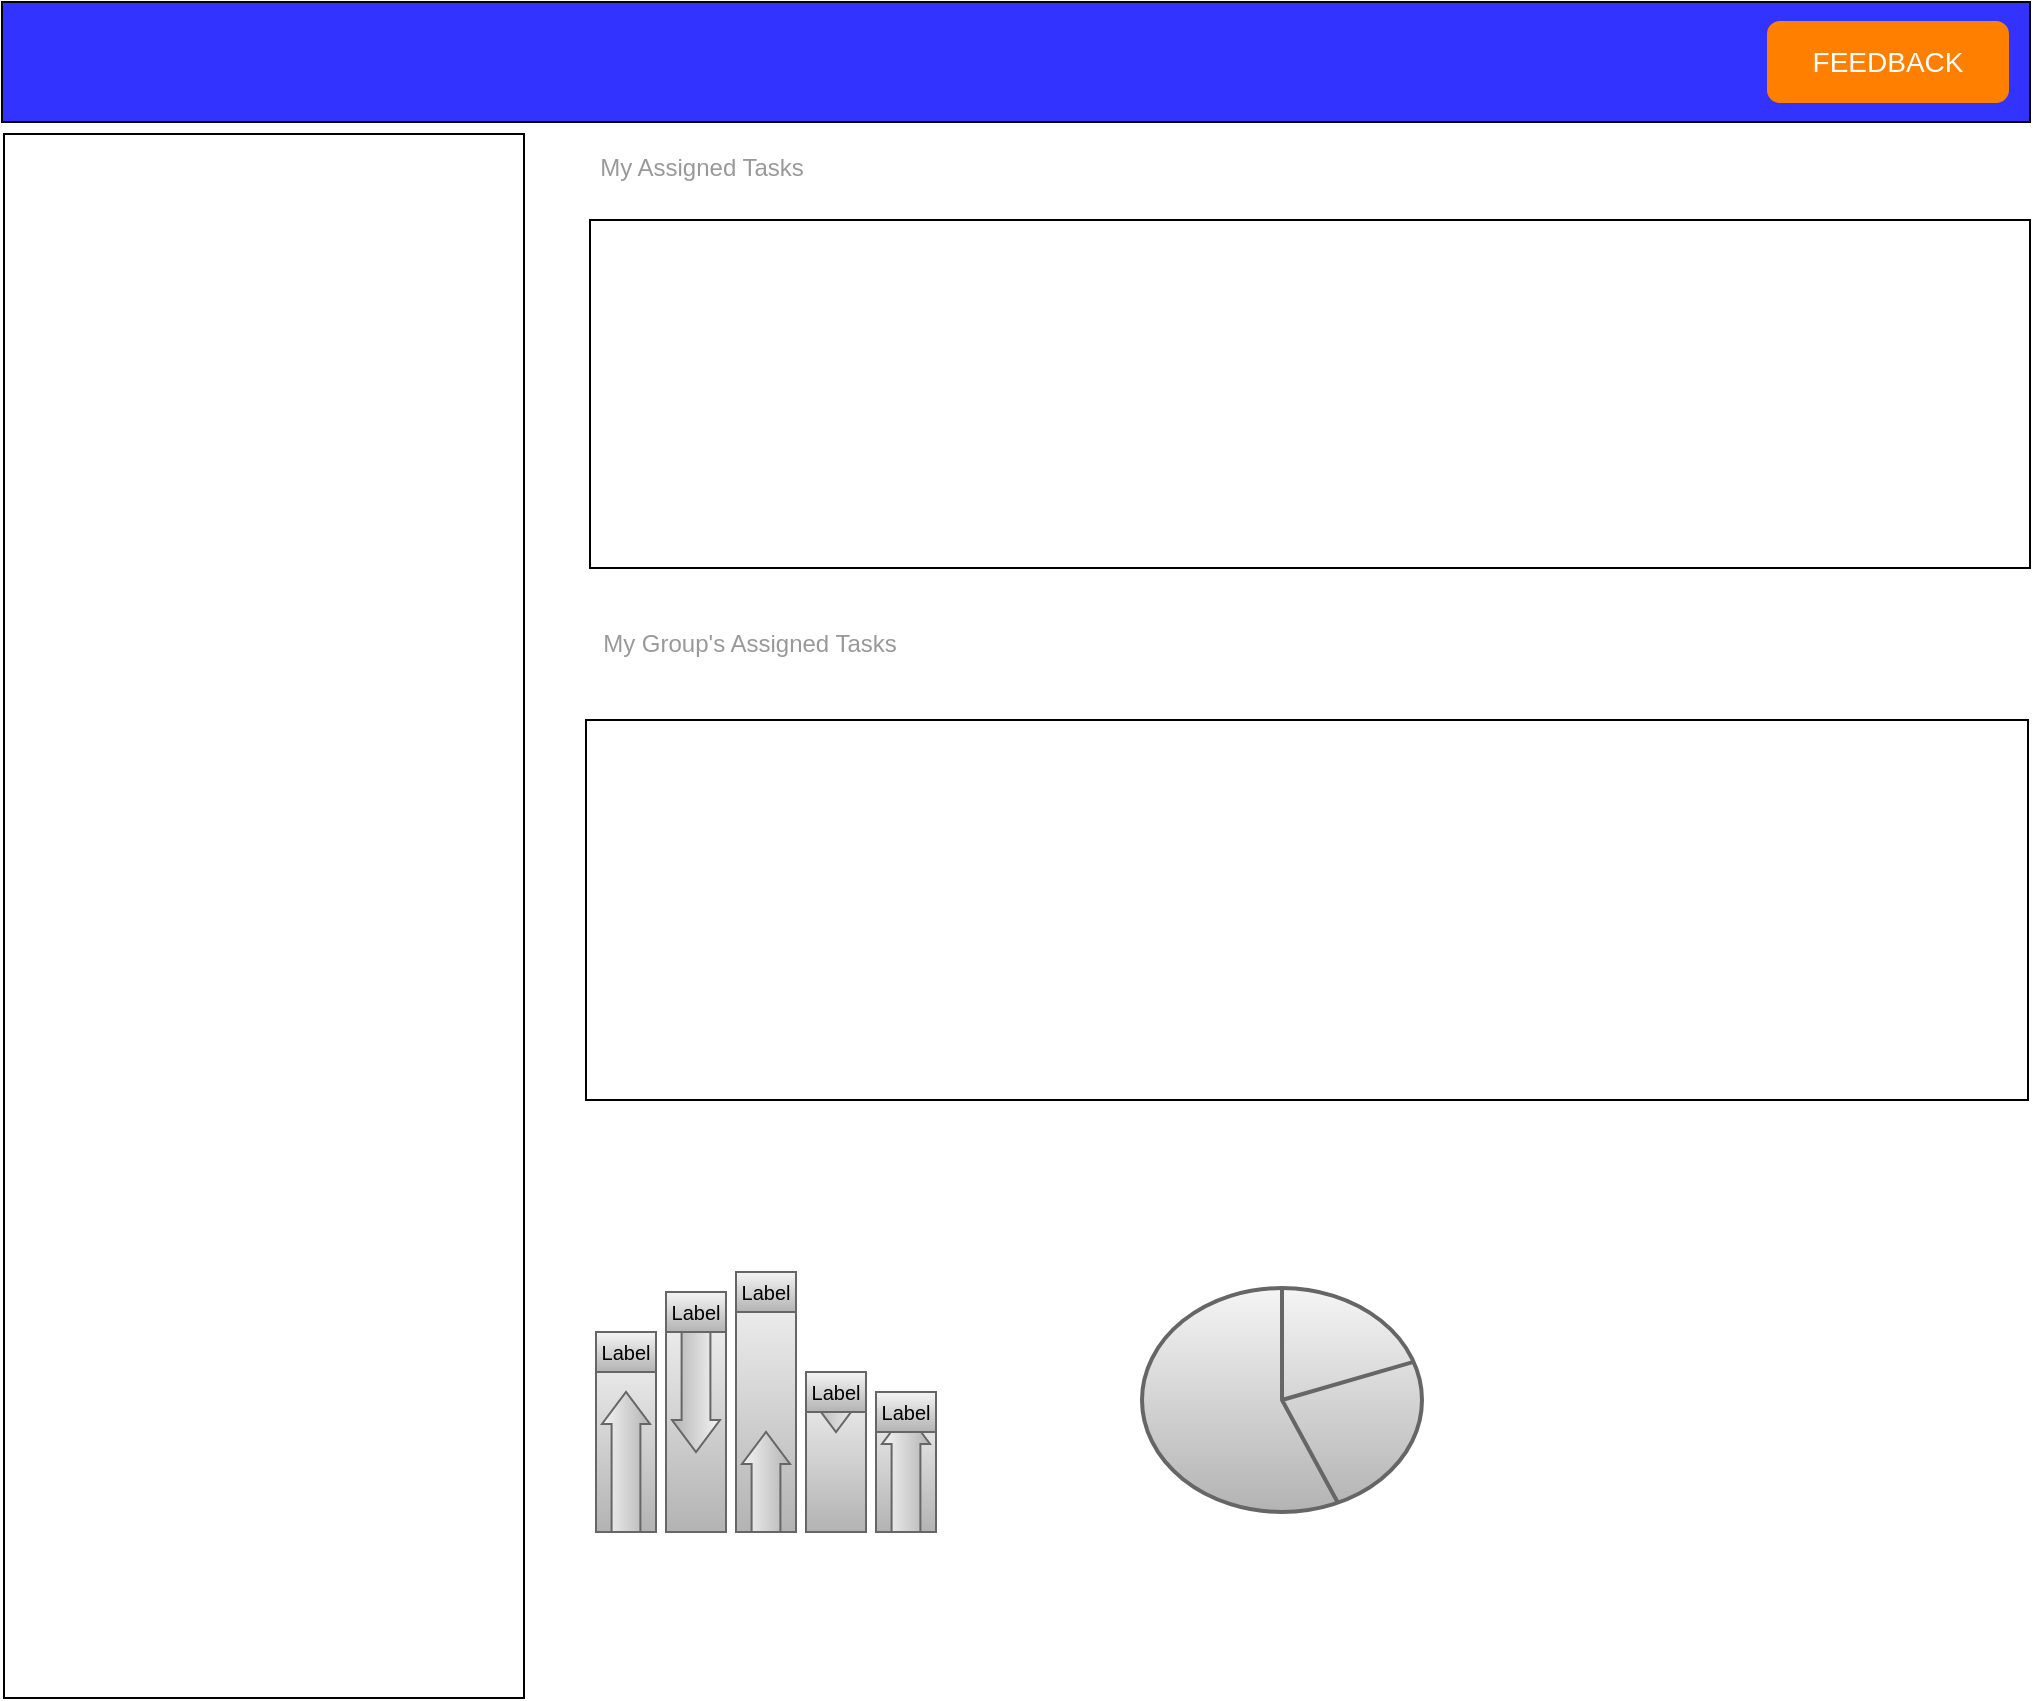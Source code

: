 <mxfile version="14.0.4" type="github" pages="2">
  <diagram id="gX4wris3mb_DUg0VSxXF" name="Page-1">
    <mxGraphModel dx="1422" dy="893" grid="0" gridSize="10" guides="1" tooltips="1" connect="0" arrows="0" fold="1" page="1" pageScale="1" pageWidth="1400" pageHeight="1700" math="0" shadow="0">
      <root>
        <mxCell id="0" />
        <mxCell id="1" parent="0" />
        <mxCell id="mZss-b2yl9125BtwwbxF-1" value="" style="rounded=0;whiteSpace=wrap;html=1;fillColor=#3333FF;" parent="1" vertex="1">
          <mxGeometry x="22" y="19" width="1014" height="60" as="geometry" />
        </mxCell>
        <mxCell id="mZss-b2yl9125BtwwbxF-2" value="" style="rounded=0;whiteSpace=wrap;html=1;align=left;" parent="1" vertex="1">
          <mxGeometry x="316" y="128" width="720" height="174" as="geometry" />
        </mxCell>
        <mxCell id="mZss-b2yl9125BtwwbxF-3" value="" style="rounded=0;whiteSpace=wrap;html=1;align=left;" parent="1" vertex="1">
          <mxGeometry x="314" y="378" width="721" height="190" as="geometry" />
        </mxCell>
        <mxCell id="mZss-b2yl9125BtwwbxF-4" value="My Assigned Tasks" style="text;html=1;strokeColor=none;fillColor=none;align=center;verticalAlign=middle;whiteSpace=wrap;rounded=0;fontColor=#999999;" parent="1" vertex="1">
          <mxGeometry x="314" y="92" width="116" height="20" as="geometry" />
        </mxCell>
        <mxCell id="mZss-b2yl9125BtwwbxF-5" value="My Group&#39;s Assigned Tasks" style="text;html=1;strokeColor=none;fillColor=none;align=center;verticalAlign=middle;whiteSpace=wrap;rounded=0;fontStyle=0;fontColor=#999999;" parent="1" vertex="1">
          <mxGeometry x="306" y="330" width="180" height="20" as="geometry" />
        </mxCell>
        <mxCell id="mZss-b2yl9125BtwwbxF-7" value="&lt;font style=&quot;font-size: 14px&quot;&gt;FEEDBACK&lt;/font&gt;" style="rounded=1;whiteSpace=wrap;html=1;fillColor=#FF8000;strokeColor=#FF8000;fontColor=#FFFFFF;" parent="1" vertex="1">
          <mxGeometry x="905" y="29" width="120" height="40" as="geometry" />
        </mxCell>
        <mxCell id="mZss-b2yl9125BtwwbxF-8" value="" style="shape=image;html=1;verticalAlign=top;verticalLabelPosition=bottom;labelBackgroundColor=#ffffff;imageAspect=0;aspect=fixed;image=https://cdn3.iconfinder.com/data/icons/social-media-2125/78/bell-128.png;strokeColor=#FF8000;fillColor=#FF8000;fontColor=#FFFFFF;" parent="1" vertex="1">
          <mxGeometry x="848" y="32" width="37" height="37" as="geometry" />
        </mxCell>
        <mxCell id="mZss-b2yl9125BtwwbxF-9" value="" style="fillColor=#f5f5f5;strokeColor=#666666;gradientColor=#b3b3b3;" parent="1" vertex="1">
          <mxGeometry x="319" y="684" width="30" height="100" as="geometry" />
        </mxCell>
        <mxCell id="mZss-b2yl9125BtwwbxF-10" value="" style="shape=mxgraph.arrows2.arrow;dy=0.4;dx=16;notch=0;direction=north;fillColor=#f5f5f5;strokeColor=#666666;gradientColor=#b3b3b3;" parent="mZss-b2yl9125BtwwbxF-9" vertex="1">
          <mxGeometry x="3" y="30" width="24" height="70" as="geometry" />
        </mxCell>
        <mxCell id="mZss-b2yl9125BtwwbxF-11" value="Label" style="text;html=1;align=center;verticalAlign=middle;whiteSpace=wrap;fontSize=10;gradientColor=#b3b3b3;fillColor=#f5f5f5;strokeColor=#666666;" parent="mZss-b2yl9125BtwwbxF-9" vertex="1">
          <mxGeometry width="30" height="20" as="geometry" />
        </mxCell>
        <mxCell id="mZss-b2yl9125BtwwbxF-12" value="" style="fillColor=#f5f5f5;strokeColor=#666666;gradientColor=#b3b3b3;" parent="1" vertex="1">
          <mxGeometry x="354" y="664" width="30" height="120" as="geometry" />
        </mxCell>
        <mxCell id="mZss-b2yl9125BtwwbxF-13" value="" style="shape=mxgraph.arrows2.arrow;dy=0.4;dx=16;notch=0;direction=south;fillColor=#f5f5f5;strokeColor=#666666;gradientColor=#b3b3b3;" parent="mZss-b2yl9125BtwwbxF-12" vertex="1">
          <mxGeometry x="3" width="24" height="80" as="geometry" />
        </mxCell>
        <mxCell id="mZss-b2yl9125BtwwbxF-14" value="Label" style="text;html=1;align=center;verticalAlign=middle;whiteSpace=wrap;fontSize=10;gradientColor=#b3b3b3;fillColor=#f5f5f5;strokeColor=#666666;" parent="mZss-b2yl9125BtwwbxF-12" vertex="1">
          <mxGeometry width="30" height="20" as="geometry" />
        </mxCell>
        <mxCell id="mZss-b2yl9125BtwwbxF-15" value="" style="fillColor=#f5f5f5;strokeColor=#666666;gradientColor=#b3b3b3;" parent="1" vertex="1">
          <mxGeometry x="389" y="654" width="30" height="130" as="geometry" />
        </mxCell>
        <mxCell id="mZss-b2yl9125BtwwbxF-16" value="" style="shape=mxgraph.arrows2.arrow;dy=0.4;dx=16;notch=0;direction=north;fillColor=#f5f5f5;strokeColor=#666666;gradientColor=#b3b3b3;" parent="mZss-b2yl9125BtwwbxF-15" vertex="1">
          <mxGeometry x="3" y="80" width="24" height="50" as="geometry" />
        </mxCell>
        <mxCell id="mZss-b2yl9125BtwwbxF-17" value="Label" style="text;html=1;align=center;verticalAlign=middle;whiteSpace=wrap;fontSize=10;gradientColor=#b3b3b3;fillColor=#f5f5f5;strokeColor=#666666;" parent="mZss-b2yl9125BtwwbxF-15" vertex="1">
          <mxGeometry width="30" height="20" as="geometry" />
        </mxCell>
        <mxCell id="mZss-b2yl9125BtwwbxF-18" value="" style="fillColor=#f5f5f5;strokeColor=#666666;gradientColor=#b3b3b3;" parent="1" vertex="1">
          <mxGeometry x="424" y="704" width="30" height="80" as="geometry" />
        </mxCell>
        <mxCell id="mZss-b2yl9125BtwwbxF-19" value="" style="shape=mxgraph.arrows2.arrow;dy=0.4;dx=16;notch=0;direction=south;fillColor=#f5f5f5;strokeColor=#666666;gradientColor=#b3b3b3;" parent="mZss-b2yl9125BtwwbxF-18" vertex="1">
          <mxGeometry x="3" width="24" height="30" as="geometry" />
        </mxCell>
        <mxCell id="mZss-b2yl9125BtwwbxF-20" value="Label" style="text;html=1;align=center;verticalAlign=middle;whiteSpace=wrap;fontSize=10;gradientColor=#b3b3b3;fillColor=#f5f5f5;strokeColor=#666666;" parent="mZss-b2yl9125BtwwbxF-18" vertex="1">
          <mxGeometry width="30" height="20" as="geometry" />
        </mxCell>
        <mxCell id="mZss-b2yl9125BtwwbxF-21" value="" style="fillColor=#f5f5f5;strokeColor=#666666;gradientColor=#b3b3b3;" parent="1" vertex="1">
          <mxGeometry x="459" y="714" width="30" height="70" as="geometry" />
        </mxCell>
        <mxCell id="mZss-b2yl9125BtwwbxF-22" value="" style="shape=mxgraph.arrows2.arrow;dy=0.4;dx=16;notch=0;direction=north;fillColor=#f5f5f5;strokeColor=#666666;gradientColor=#b3b3b3;" parent="mZss-b2yl9125BtwwbxF-21" vertex="1">
          <mxGeometry x="3" y="10" width="24" height="60" as="geometry" />
        </mxCell>
        <mxCell id="mZss-b2yl9125BtwwbxF-23" value="Label" style="text;html=1;align=center;verticalAlign=middle;whiteSpace=wrap;fontSize=10;gradientColor=#b3b3b3;fillColor=#f5f5f5;strokeColor=#666666;" parent="mZss-b2yl9125BtwwbxF-21" vertex="1">
          <mxGeometry width="30" height="20" as="geometry" />
        </mxCell>
        <mxCell id="mZss-b2yl9125BtwwbxF-25" value="" style="html=1;verticalLabelPosition=bottom;align=center;labelBackgroundColor=#ffffff;verticalAlign=top;strokeWidth=2;strokeColor=#666666;shadow=0;dashed=0;shape=mxgraph.ios7.icons.pie_chart;fillColor=#f5f5f5;gradientColor=#b3b3b3;" parent="1" vertex="1">
          <mxGeometry x="592" y="662" width="140" height="112" as="geometry" />
        </mxCell>
        <mxCell id="mZss-b2yl9125BtwwbxF-26" value="" style="shape=image;html=1;verticalAlign=top;verticalLabelPosition=bottom;labelBackgroundColor=#ffffff;imageAspect=0;aspect=fixed;image=https://cdn2.iconfinder.com/data/icons/ios-7-icons/50/line_chart-128.png;strokeColor=#FF8000;fillColor=#FF8000;fontColor=#FFFFFF;" parent="1" vertex="1">
          <mxGeometry x="874" y="646" width="128" height="128" as="geometry" />
        </mxCell>
        <mxCell id="mZss-b2yl9125BtwwbxF-28" value="" style="rounded=0;whiteSpace=wrap;html=1;fontColor=#FFFFFF;rotation=90;fillColor=#FFFFFF;" parent="1" vertex="1">
          <mxGeometry x="-238" y="346" width="782" height="260" as="geometry" />
        </mxCell>
      </root>
    </mxGraphModel>
  </diagram>
  <diagram name="Copy of Page-1" id="YE4-XOmHQeGqe6cq5tir">
    <mxGraphModel dx="1422" dy="893" grid="0" gridSize="10" guides="1" tooltips="1" connect="0" arrows="0" fold="1" page="1" pageScale="1" pageWidth="1400" pageHeight="1700" math="0" shadow="0">
      <root>
        <mxCell id="azvi52GzjCQ6X3Fhh1YJ-0" />
        <mxCell id="azvi52GzjCQ6X3Fhh1YJ-1" parent="azvi52GzjCQ6X3Fhh1YJ-0" />
        <mxCell id="azvi52GzjCQ6X3Fhh1YJ-2" value="" style="rounded=0;whiteSpace=wrap;html=1;fillColor=#3333FF;" parent="azvi52GzjCQ6X3Fhh1YJ-1" vertex="1">
          <mxGeometry x="22" y="19" width="1137" height="60" as="geometry" />
        </mxCell>
        <mxCell id="azvi52GzjCQ6X3Fhh1YJ-4" value="" style="rounded=0;whiteSpace=wrap;html=1;align=left;shadow=1;" parent="azvi52GzjCQ6X3Fhh1YJ-1" vertex="1">
          <mxGeometry x="314" y="378" width="241" height="196" as="geometry" />
        </mxCell>
        <mxCell id="azvi52GzjCQ6X3Fhh1YJ-5" value="My Assigned Tasks" style="text;html=1;strokeColor=none;fillColor=none;align=center;verticalAlign=middle;whiteSpace=wrap;rounded=0;fontColor=#999999;fontStyle=1" parent="azvi52GzjCQ6X3Fhh1YJ-1" vertex="1">
          <mxGeometry x="314" y="92" width="116" height="20" as="geometry" />
        </mxCell>
        <mxCell id="azvi52GzjCQ6X3Fhh1YJ-6" value="My Group&#39;s Assigned Tasks" style="text;html=1;strokeColor=none;fillColor=none;align=center;verticalAlign=middle;whiteSpace=wrap;rounded=0;fontStyle=1;fontColor=#999999;" parent="azvi52GzjCQ6X3Fhh1YJ-1" vertex="1">
          <mxGeometry x="306" y="341" width="180" height="20" as="geometry" />
        </mxCell>
        <mxCell id="azvi52GzjCQ6X3Fhh1YJ-7" value="&lt;font style=&quot;font-size: 14px&quot;&gt;FEEDBACK&lt;/font&gt;" style="rounded=1;whiteSpace=wrap;html=1;fillColor=#FF8000;strokeColor=#FF8000;fontColor=#FFFFFF;" parent="azvi52GzjCQ6X3Fhh1YJ-1" vertex="1">
          <mxGeometry x="1024" y="30.5" width="120" height="40" as="geometry" />
        </mxCell>
        <mxCell id="azvi52GzjCQ6X3Fhh1YJ-8" value="" style="shape=image;html=1;verticalAlign=top;verticalLabelPosition=bottom;labelBackgroundColor=#ffffff;imageAspect=0;aspect=fixed;image=https://cdn3.iconfinder.com/data/icons/social-media-2125/78/bell-128.png;strokeColor=#FF8000;fillColor=#FF8000;fontColor=#FFFFFF;" parent="azvi52GzjCQ6X3Fhh1YJ-1" vertex="1">
          <mxGeometry x="962" y="30.5" width="37" height="37" as="geometry" />
        </mxCell>
        <mxCell id="azvi52GzjCQ6X3Fhh1YJ-9" value="" style="fillColor=#f5f5f5;strokeColor=#666666;gradientColor=#b3b3b3;" parent="azvi52GzjCQ6X3Fhh1YJ-1" vertex="1">
          <mxGeometry x="319" y="684" width="30" height="100" as="geometry" />
        </mxCell>
        <mxCell id="azvi52GzjCQ6X3Fhh1YJ-10" value="" style="shape=mxgraph.arrows2.arrow;dy=0.4;dx=16;notch=0;direction=north;fillColor=#f5f5f5;strokeColor=#666666;gradientColor=#b3b3b3;" parent="azvi52GzjCQ6X3Fhh1YJ-9" vertex="1">
          <mxGeometry x="3" y="30" width="24" height="70" as="geometry" />
        </mxCell>
        <mxCell id="azvi52GzjCQ6X3Fhh1YJ-11" value="Label" style="text;html=1;align=center;verticalAlign=middle;whiteSpace=wrap;fontSize=10;gradientColor=#b3b3b3;fillColor=#f5f5f5;strokeColor=#666666;" parent="azvi52GzjCQ6X3Fhh1YJ-9" vertex="1">
          <mxGeometry width="30" height="20" as="geometry" />
        </mxCell>
        <mxCell id="azvi52GzjCQ6X3Fhh1YJ-12" value="" style="fillColor=#f5f5f5;strokeColor=#666666;gradientColor=#b3b3b3;" parent="azvi52GzjCQ6X3Fhh1YJ-1" vertex="1">
          <mxGeometry x="354" y="664" width="30" height="120" as="geometry" />
        </mxCell>
        <mxCell id="azvi52GzjCQ6X3Fhh1YJ-13" value="" style="shape=mxgraph.arrows2.arrow;dy=0.4;dx=16;notch=0;direction=south;fillColor=#f5f5f5;strokeColor=#666666;gradientColor=#b3b3b3;" parent="azvi52GzjCQ6X3Fhh1YJ-12" vertex="1">
          <mxGeometry x="3" width="24" height="80" as="geometry" />
        </mxCell>
        <mxCell id="azvi52GzjCQ6X3Fhh1YJ-14" value="Label" style="text;html=1;align=center;verticalAlign=middle;whiteSpace=wrap;fontSize=10;gradientColor=#b3b3b3;fillColor=#f5f5f5;strokeColor=#666666;" parent="azvi52GzjCQ6X3Fhh1YJ-12" vertex="1">
          <mxGeometry width="30" height="20" as="geometry" />
        </mxCell>
        <mxCell id="azvi52GzjCQ6X3Fhh1YJ-15" value="" style="fillColor=#f5f5f5;strokeColor=#666666;gradientColor=#b3b3b3;" parent="azvi52GzjCQ6X3Fhh1YJ-1" vertex="1">
          <mxGeometry x="389" y="654" width="30" height="130" as="geometry" />
        </mxCell>
        <mxCell id="azvi52GzjCQ6X3Fhh1YJ-16" value="" style="shape=mxgraph.arrows2.arrow;dy=0.4;dx=16;notch=0;direction=north;fillColor=#f5f5f5;strokeColor=#666666;gradientColor=#b3b3b3;" parent="azvi52GzjCQ6X3Fhh1YJ-15" vertex="1">
          <mxGeometry x="3" y="80" width="24" height="50" as="geometry" />
        </mxCell>
        <mxCell id="azvi52GzjCQ6X3Fhh1YJ-17" value="Label" style="text;html=1;align=center;verticalAlign=middle;whiteSpace=wrap;fontSize=10;gradientColor=#b3b3b3;fillColor=#f5f5f5;strokeColor=#666666;" parent="azvi52GzjCQ6X3Fhh1YJ-15" vertex="1">
          <mxGeometry width="30" height="20" as="geometry" />
        </mxCell>
        <mxCell id="azvi52GzjCQ6X3Fhh1YJ-18" value="" style="fillColor=#f5f5f5;strokeColor=#666666;gradientColor=#b3b3b3;" parent="azvi52GzjCQ6X3Fhh1YJ-1" vertex="1">
          <mxGeometry x="424" y="704" width="30" height="80" as="geometry" />
        </mxCell>
        <mxCell id="azvi52GzjCQ6X3Fhh1YJ-19" value="" style="shape=mxgraph.arrows2.arrow;dy=0.4;dx=16;notch=0;direction=south;fillColor=#f5f5f5;strokeColor=#666666;gradientColor=#b3b3b3;" parent="azvi52GzjCQ6X3Fhh1YJ-18" vertex="1">
          <mxGeometry x="3" width="24" height="30" as="geometry" />
        </mxCell>
        <mxCell id="azvi52GzjCQ6X3Fhh1YJ-20" value="Label" style="text;html=1;align=center;verticalAlign=middle;whiteSpace=wrap;fontSize=10;gradientColor=#b3b3b3;fillColor=#f5f5f5;strokeColor=#666666;" parent="azvi52GzjCQ6X3Fhh1YJ-18" vertex="1">
          <mxGeometry width="30" height="20" as="geometry" />
        </mxCell>
        <mxCell id="azvi52GzjCQ6X3Fhh1YJ-21" value="" style="fillColor=#f5f5f5;strokeColor=#666666;gradientColor=#b3b3b3;" parent="azvi52GzjCQ6X3Fhh1YJ-1" vertex="1">
          <mxGeometry x="459" y="714" width="30" height="70" as="geometry" />
        </mxCell>
        <mxCell id="azvi52GzjCQ6X3Fhh1YJ-22" value="" style="shape=mxgraph.arrows2.arrow;dy=0.4;dx=16;notch=0;direction=north;fillColor=#f5f5f5;strokeColor=#666666;gradientColor=#b3b3b3;" parent="azvi52GzjCQ6X3Fhh1YJ-21" vertex="1">
          <mxGeometry x="3" y="10" width="24" height="60" as="geometry" />
        </mxCell>
        <mxCell id="azvi52GzjCQ6X3Fhh1YJ-23" value="Label" style="text;html=1;align=center;verticalAlign=middle;whiteSpace=wrap;fontSize=10;gradientColor=#b3b3b3;fillColor=#f5f5f5;strokeColor=#666666;" parent="azvi52GzjCQ6X3Fhh1YJ-21" vertex="1">
          <mxGeometry width="30" height="20" as="geometry" />
        </mxCell>
        <mxCell id="azvi52GzjCQ6X3Fhh1YJ-24" value="" style="html=1;verticalLabelPosition=bottom;align=center;labelBackgroundColor=#ffffff;verticalAlign=top;strokeWidth=2;strokeColor=#666666;shadow=0;dashed=0;shape=mxgraph.ios7.icons.pie_chart;fillColor=#f5f5f5;gradientColor=#b3b3b3;" parent="azvi52GzjCQ6X3Fhh1YJ-1" vertex="1">
          <mxGeometry x="592" y="662" width="140" height="112" as="geometry" />
        </mxCell>
        <mxCell id="azvi52GzjCQ6X3Fhh1YJ-25" value="" style="shape=image;html=1;verticalAlign=top;verticalLabelPosition=bottom;labelBackgroundColor=#ffffff;imageAspect=0;aspect=fixed;image=https://cdn2.iconfinder.com/data/icons/ios-7-icons/50/line_chart-128.png;strokeColor=#FF8000;fillColor=#FF8000;fontColor=#FFFFFF;" parent="azvi52GzjCQ6X3Fhh1YJ-1" vertex="1">
          <mxGeometry x="874" y="646" width="128" height="128" as="geometry" />
        </mxCell>
        <mxCell id="azvi52GzjCQ6X3Fhh1YJ-26" value="" style="rounded=0;whiteSpace=wrap;html=1;fontColor=#FFFFFF;rotation=90;fillColor=#FFFFFF;" parent="azvi52GzjCQ6X3Fhh1YJ-1" vertex="1">
          <mxGeometry x="-238" y="346" width="782" height="260" as="geometry" />
        </mxCell>
        <mxCell id="azvi52GzjCQ6X3Fhh1YJ-29" value="" style="rounded=0;whiteSpace=wrap;html=1;align=left;shadow=1;" parent="azvi52GzjCQ6X3Fhh1YJ-1" vertex="1">
          <mxGeometry x="913" y="378" width="240" height="197" as="geometry" />
        </mxCell>
        <mxCell id="azvi52GzjCQ6X3Fhh1YJ-30" value="" style="rounded=0;whiteSpace=wrap;html=1;align=left;shadow=1;" parent="azvi52GzjCQ6X3Fhh1YJ-1" vertex="1">
          <mxGeometry x="613" y="378" width="242" height="197" as="geometry" />
        </mxCell>
        <mxCell id="azvi52GzjCQ6X3Fhh1YJ-31" value="Go To" style="rounded=0;whiteSpace=wrap;html=1;fontColor=#FFFFFF;fillColor=#3333FF;strokeColor=#3333FF;" parent="azvi52GzjCQ6X3Fhh1YJ-1" vertex="1">
          <mxGeometry x="419" y="528" width="120" height="30" as="geometry" />
        </mxCell>
        <mxCell id="azvi52GzjCQ6X3Fhh1YJ-32" value="Go To" style="rounded=0;whiteSpace=wrap;html=1;fontColor=#FFFFFF;fillColor=#3333FF;strokeColor=#3333FF;" parent="azvi52GzjCQ6X3Fhh1YJ-1" vertex="1">
          <mxGeometry x="1018" y="535" width="120" height="30" as="geometry" />
        </mxCell>
        <mxCell id="azvi52GzjCQ6X3Fhh1YJ-33" value="Go To" style="rounded=0;whiteSpace=wrap;html=1;fontColor=#FFFFFF;fillColor=#3333FF;strokeColor=#3333FF;" parent="azvi52GzjCQ6X3Fhh1YJ-1" vertex="1">
          <mxGeometry x="713" y="535" width="120" height="30" as="geometry" />
        </mxCell>
        <mxCell id="azvi52GzjCQ6X3Fhh1YJ-34" value="" style="rounded=0;whiteSpace=wrap;html=1;align=left;labelBackgroundColor=#ffffff;shadow=1;" parent="azvi52GzjCQ6X3Fhh1YJ-1" vertex="1">
          <mxGeometry x="314.5" y="122" width="241" height="196" as="geometry" />
        </mxCell>
        <mxCell id="azvi52GzjCQ6X3Fhh1YJ-35" value="" style="rounded=0;whiteSpace=wrap;html=1;align=left;shadow=1;" parent="azvi52GzjCQ6X3Fhh1YJ-1" vertex="1">
          <mxGeometry x="913.5" y="122" width="240" height="197" as="geometry" />
        </mxCell>
        <mxCell id="azvi52GzjCQ6X3Fhh1YJ-36" value="" style="rounded=0;whiteSpace=wrap;html=1;align=left;shadow=1;" parent="azvi52GzjCQ6X3Fhh1YJ-1" vertex="1">
          <mxGeometry x="613.5" y="122" width="242" height="197" as="geometry" />
        </mxCell>
        <mxCell id="azvi52GzjCQ6X3Fhh1YJ-37" value="Go To" style="rounded=0;whiteSpace=wrap;html=1;fontColor=#FFFFFF;fillColor=#3333FF;strokeColor=#3333FF;" parent="azvi52GzjCQ6X3Fhh1YJ-1" vertex="1">
          <mxGeometry x="419.5" y="272" width="120" height="30" as="geometry" />
        </mxCell>
        <mxCell id="azvi52GzjCQ6X3Fhh1YJ-38" value="Go To" style="rounded=0;whiteSpace=wrap;html=1;fontColor=#FFFFFF;fillColor=#3333FF;strokeColor=#3333FF;" parent="azvi52GzjCQ6X3Fhh1YJ-1" vertex="1">
          <mxGeometry x="1018.5" y="279" width="120" height="30" as="geometry" />
        </mxCell>
        <mxCell id="azvi52GzjCQ6X3Fhh1YJ-39" value="Go To" style="rounded=0;whiteSpace=wrap;html=1;fontColor=#FFFFFF;fillColor=#3333FF;strokeColor=#3333FF;" parent="azvi52GzjCQ6X3Fhh1YJ-1" vertex="1">
          <mxGeometry x="713.5" y="279" width="120" height="30" as="geometry" />
        </mxCell>
        <mxCell id="azvi52GzjCQ6X3Fhh1YJ-40" value="Datasets" style="text;html=1;strokeColor=none;fillColor=none;align=left;verticalAlign=middle;whiteSpace=wrap;rounded=0;fontSize=16;" parent="azvi52GzjCQ6X3Fhh1YJ-1" vertex="1">
          <mxGeometry x="40" y="107" width="100" height="20" as="geometry" />
        </mxCell>
      </root>
    </mxGraphModel>
  </diagram>
</mxfile>
